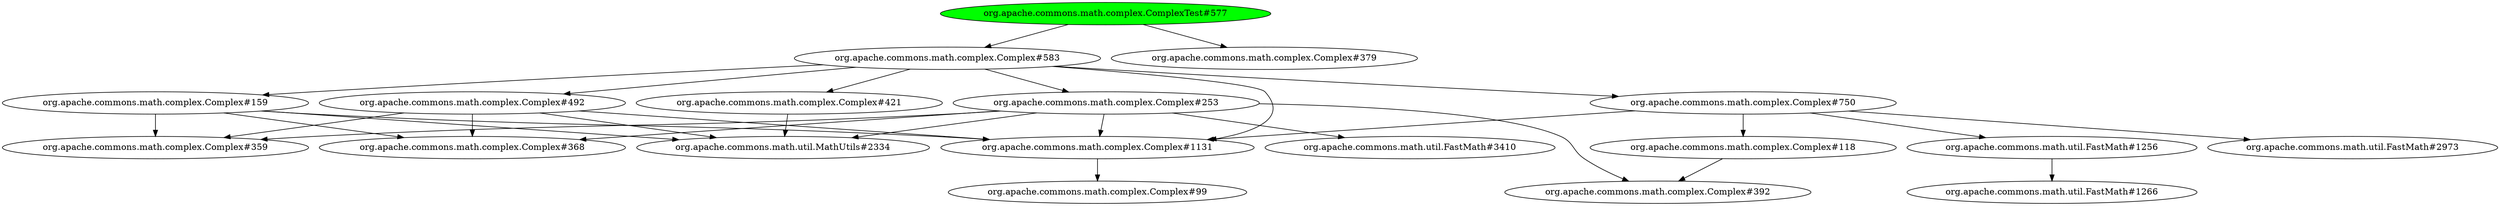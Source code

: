 digraph "cg/org.apache.commons.math.complex.ComplexTest#577"
{
	"org.apache.commons.math.complex.ComplexTest#577" [style=filled,fillcolor=green];
	"org.apache.commons.math.complex.ComplexTest#577" -> "org.apache.commons.math.complex.Complex#583";
	"org.apache.commons.math.complex.Complex#583" -> "org.apache.commons.math.complex.Complex#159";
	"org.apache.commons.math.complex.Complex#159" -> "org.apache.commons.math.util.MathUtils#2334";
	"org.apache.commons.math.complex.Complex#159" -> "org.apache.commons.math.complex.Complex#368";
	"org.apache.commons.math.complex.Complex#159" -> "org.apache.commons.math.complex.Complex#359";
	"org.apache.commons.math.complex.Complex#159" -> "org.apache.commons.math.complex.Complex#1131";
	"org.apache.commons.math.complex.Complex#1131" -> "org.apache.commons.math.complex.Complex#99";
	"org.apache.commons.math.complex.Complex#583" -> "org.apache.commons.math.complex.Complex#492";
	"org.apache.commons.math.complex.Complex#492" -> "org.apache.commons.math.util.MathUtils#2334";
	"org.apache.commons.math.complex.Complex#492" -> "org.apache.commons.math.complex.Complex#368";
	"org.apache.commons.math.complex.Complex#492" -> "org.apache.commons.math.complex.Complex#359";
	"org.apache.commons.math.complex.Complex#492" -> "org.apache.commons.math.complex.Complex#1131";
	"org.apache.commons.math.complex.Complex#583" -> "org.apache.commons.math.complex.Complex#253";
	"org.apache.commons.math.complex.Complex#253" -> "org.apache.commons.math.util.MathUtils#2334";
	"org.apache.commons.math.complex.Complex#583" -> "org.apache.commons.math.complex.Complex#750";
	"org.apache.commons.math.complex.Complex#750" -> "org.apache.commons.math.complex.Complex#118";
	"org.apache.commons.math.complex.Complex#118" -> "org.apache.commons.math.complex.Complex#392";
	"org.apache.commons.math.complex.Complex#750" -> "org.apache.commons.math.util.FastMath#1256";
	"org.apache.commons.math.util.FastMath#1256" -> "org.apache.commons.math.util.FastMath#1266";
	"org.apache.commons.math.complex.Complex#750" -> "org.apache.commons.math.util.FastMath#2973";
	"org.apache.commons.math.complex.Complex#750" -> "org.apache.commons.math.complex.Complex#1131";
	"org.apache.commons.math.complex.Complex#583" -> "org.apache.commons.math.complex.Complex#1131";
	"org.apache.commons.math.complex.Complex#253" -> "org.apache.commons.math.complex.Complex#392";
	"org.apache.commons.math.complex.Complex#253" -> "org.apache.commons.math.complex.Complex#368";
	"org.apache.commons.math.complex.Complex#253" -> "org.apache.commons.math.complex.Complex#359";
	"org.apache.commons.math.complex.Complex#253" -> "org.apache.commons.math.util.FastMath#3410";
	"org.apache.commons.math.complex.Complex#253" -> "org.apache.commons.math.complex.Complex#1131";
	"org.apache.commons.math.complex.Complex#583" -> "org.apache.commons.math.complex.Complex#421";
	"org.apache.commons.math.complex.Complex#421" -> "org.apache.commons.math.util.MathUtils#2334";
	"org.apache.commons.math.complex.ComplexTest#577" -> "org.apache.commons.math.complex.Complex#379";
}
